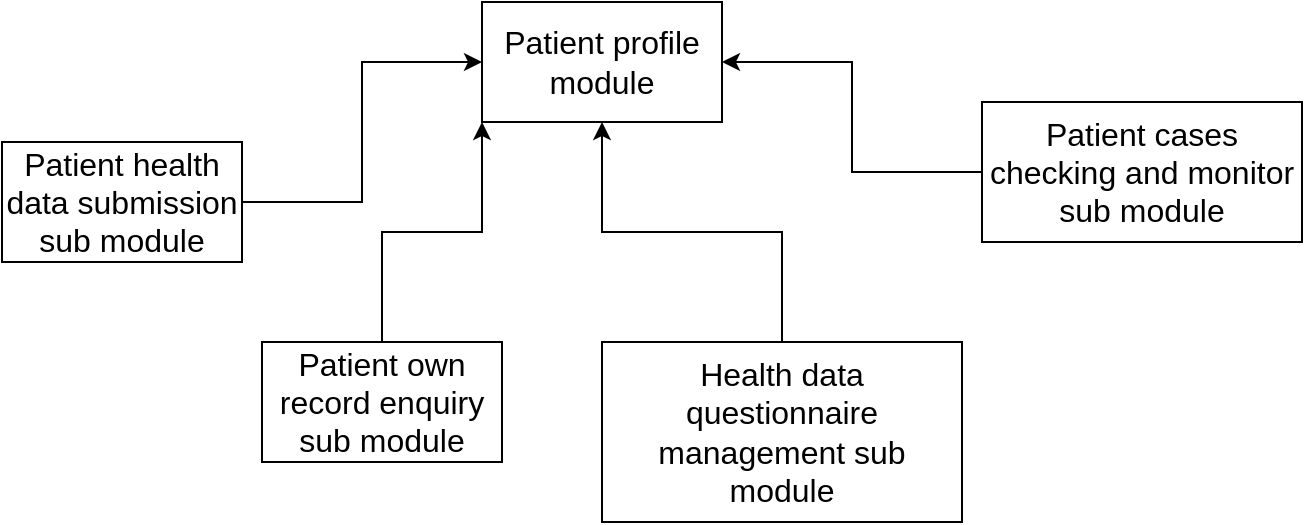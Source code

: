 <mxfile version="14.6.13" type="github">
  <diagram id="C5RBs43oDa-KdzZeNtuy" name="Page-1">
    <mxGraphModel dx="946" dy="662" grid="1" gridSize="10" guides="1" tooltips="1" connect="1" arrows="1" fold="1" page="1" pageScale="1" pageWidth="827" pageHeight="1169" math="0" shadow="0">
      <root>
        <mxCell id="WIyWlLk6GJQsqaUBKTNV-0" />
        <mxCell id="WIyWlLk6GJQsqaUBKTNV-1" parent="WIyWlLk6GJQsqaUBKTNV-0" />
        <mxCell id="6EOPAYRgeeNx-AAn_4lT-0" value="&lt;span lang=&quot;EN-HK&quot; style=&quot;font-size: 12pt ; font-family: &amp;#34;calibri&amp;#34; , sans-serif&quot;&gt;Patient profile module&lt;/span&gt;&lt;span style=&quot;font-size: medium&quot;&gt;&lt;/span&gt;" style="rounded=0;whiteSpace=wrap;html=1;" vertex="1" parent="WIyWlLk6GJQsqaUBKTNV-1">
          <mxGeometry x="330" y="60" width="120" height="60" as="geometry" />
        </mxCell>
        <mxCell id="6EOPAYRgeeNx-AAn_4lT-2" style="edgeStyle=orthogonalEdgeStyle;rounded=0;orthogonalLoop=1;jettySize=auto;html=1;entryX=0;entryY=0.5;entryDx=0;entryDy=0;" edge="1" parent="WIyWlLk6GJQsqaUBKTNV-1" source="6EOPAYRgeeNx-AAn_4lT-1" target="6EOPAYRgeeNx-AAn_4lT-0">
          <mxGeometry relative="1" as="geometry" />
        </mxCell>
        <mxCell id="6EOPAYRgeeNx-AAn_4lT-1" value="&lt;p class=&quot;MsoNormal&quot; style=&quot;margin: 0cm ; font-size: medium ; font-family: &amp;#34;calibri&amp;#34; , sans-serif&quot;&gt;&lt;span lang=&quot;EN-HK&quot;&gt;Patient health data submission sub module&lt;/span&gt;&lt;/p&gt;" style="rounded=0;whiteSpace=wrap;html=1;" vertex="1" parent="WIyWlLk6GJQsqaUBKTNV-1">
          <mxGeometry x="90" y="130" width="120" height="60" as="geometry" />
        </mxCell>
        <mxCell id="6EOPAYRgeeNx-AAn_4lT-4" style="edgeStyle=orthogonalEdgeStyle;rounded=0;orthogonalLoop=1;jettySize=auto;html=1;entryX=0;entryY=1;entryDx=0;entryDy=0;" edge="1" parent="WIyWlLk6GJQsqaUBKTNV-1" source="6EOPAYRgeeNx-AAn_4lT-3" target="6EOPAYRgeeNx-AAn_4lT-0">
          <mxGeometry relative="1" as="geometry" />
        </mxCell>
        <mxCell id="6EOPAYRgeeNx-AAn_4lT-3" value="&lt;p class=&quot;MsoNormal&quot; style=&quot;margin: 0cm ; font-size: medium ; font-family: &amp;#34;calibri&amp;#34; , sans-serif&quot;&gt;&lt;span lang=&quot;EN-HK&quot;&gt;Patient own record enquiry sub module&lt;/span&gt;&lt;/p&gt;" style="rounded=0;whiteSpace=wrap;html=1;" vertex="1" parent="WIyWlLk6GJQsqaUBKTNV-1">
          <mxGeometry x="220" y="230" width="120" height="60" as="geometry" />
        </mxCell>
        <mxCell id="6EOPAYRgeeNx-AAn_4lT-6" style="edgeStyle=orthogonalEdgeStyle;rounded=0;orthogonalLoop=1;jettySize=auto;html=1;entryX=0.5;entryY=1;entryDx=0;entryDy=0;" edge="1" parent="WIyWlLk6GJQsqaUBKTNV-1" source="6EOPAYRgeeNx-AAn_4lT-5" target="6EOPAYRgeeNx-AAn_4lT-0">
          <mxGeometry relative="1" as="geometry" />
        </mxCell>
        <mxCell id="6EOPAYRgeeNx-AAn_4lT-5" value="&lt;span lang=&quot;EN-HK&quot; style=&quot;font-size: 12pt ; font-family: &amp;#34;calibri&amp;#34; , sans-serif&quot;&gt;Health data questionnaire management sub module&lt;/span&gt;&lt;span style=&quot;font-size: medium&quot;&gt;&lt;/span&gt;" style="rounded=0;whiteSpace=wrap;html=1;" vertex="1" parent="WIyWlLk6GJQsqaUBKTNV-1">
          <mxGeometry x="390" y="230" width="180" height="90" as="geometry" />
        </mxCell>
        <mxCell id="6EOPAYRgeeNx-AAn_4lT-8" style="edgeStyle=orthogonalEdgeStyle;rounded=0;orthogonalLoop=1;jettySize=auto;html=1;exitX=0;exitY=0.5;exitDx=0;exitDy=0;entryX=1;entryY=0.5;entryDx=0;entryDy=0;" edge="1" parent="WIyWlLk6GJQsqaUBKTNV-1" source="6EOPAYRgeeNx-AAn_4lT-7" target="6EOPAYRgeeNx-AAn_4lT-0">
          <mxGeometry relative="1" as="geometry" />
        </mxCell>
        <mxCell id="6EOPAYRgeeNx-AAn_4lT-7" value="&lt;p class=&quot;MsoNormal&quot; style=&quot;margin: 0cm ; font-size: medium ; font-family: &amp;#34;calibri&amp;#34; , sans-serif&quot;&gt;&lt;span lang=&quot;EN-HK&quot;&gt;Patient cases checking and monitor sub module&lt;/span&gt;&lt;/p&gt;" style="rounded=0;whiteSpace=wrap;html=1;" vertex="1" parent="WIyWlLk6GJQsqaUBKTNV-1">
          <mxGeometry x="580" y="110" width="160" height="70" as="geometry" />
        </mxCell>
      </root>
    </mxGraphModel>
  </diagram>
</mxfile>
